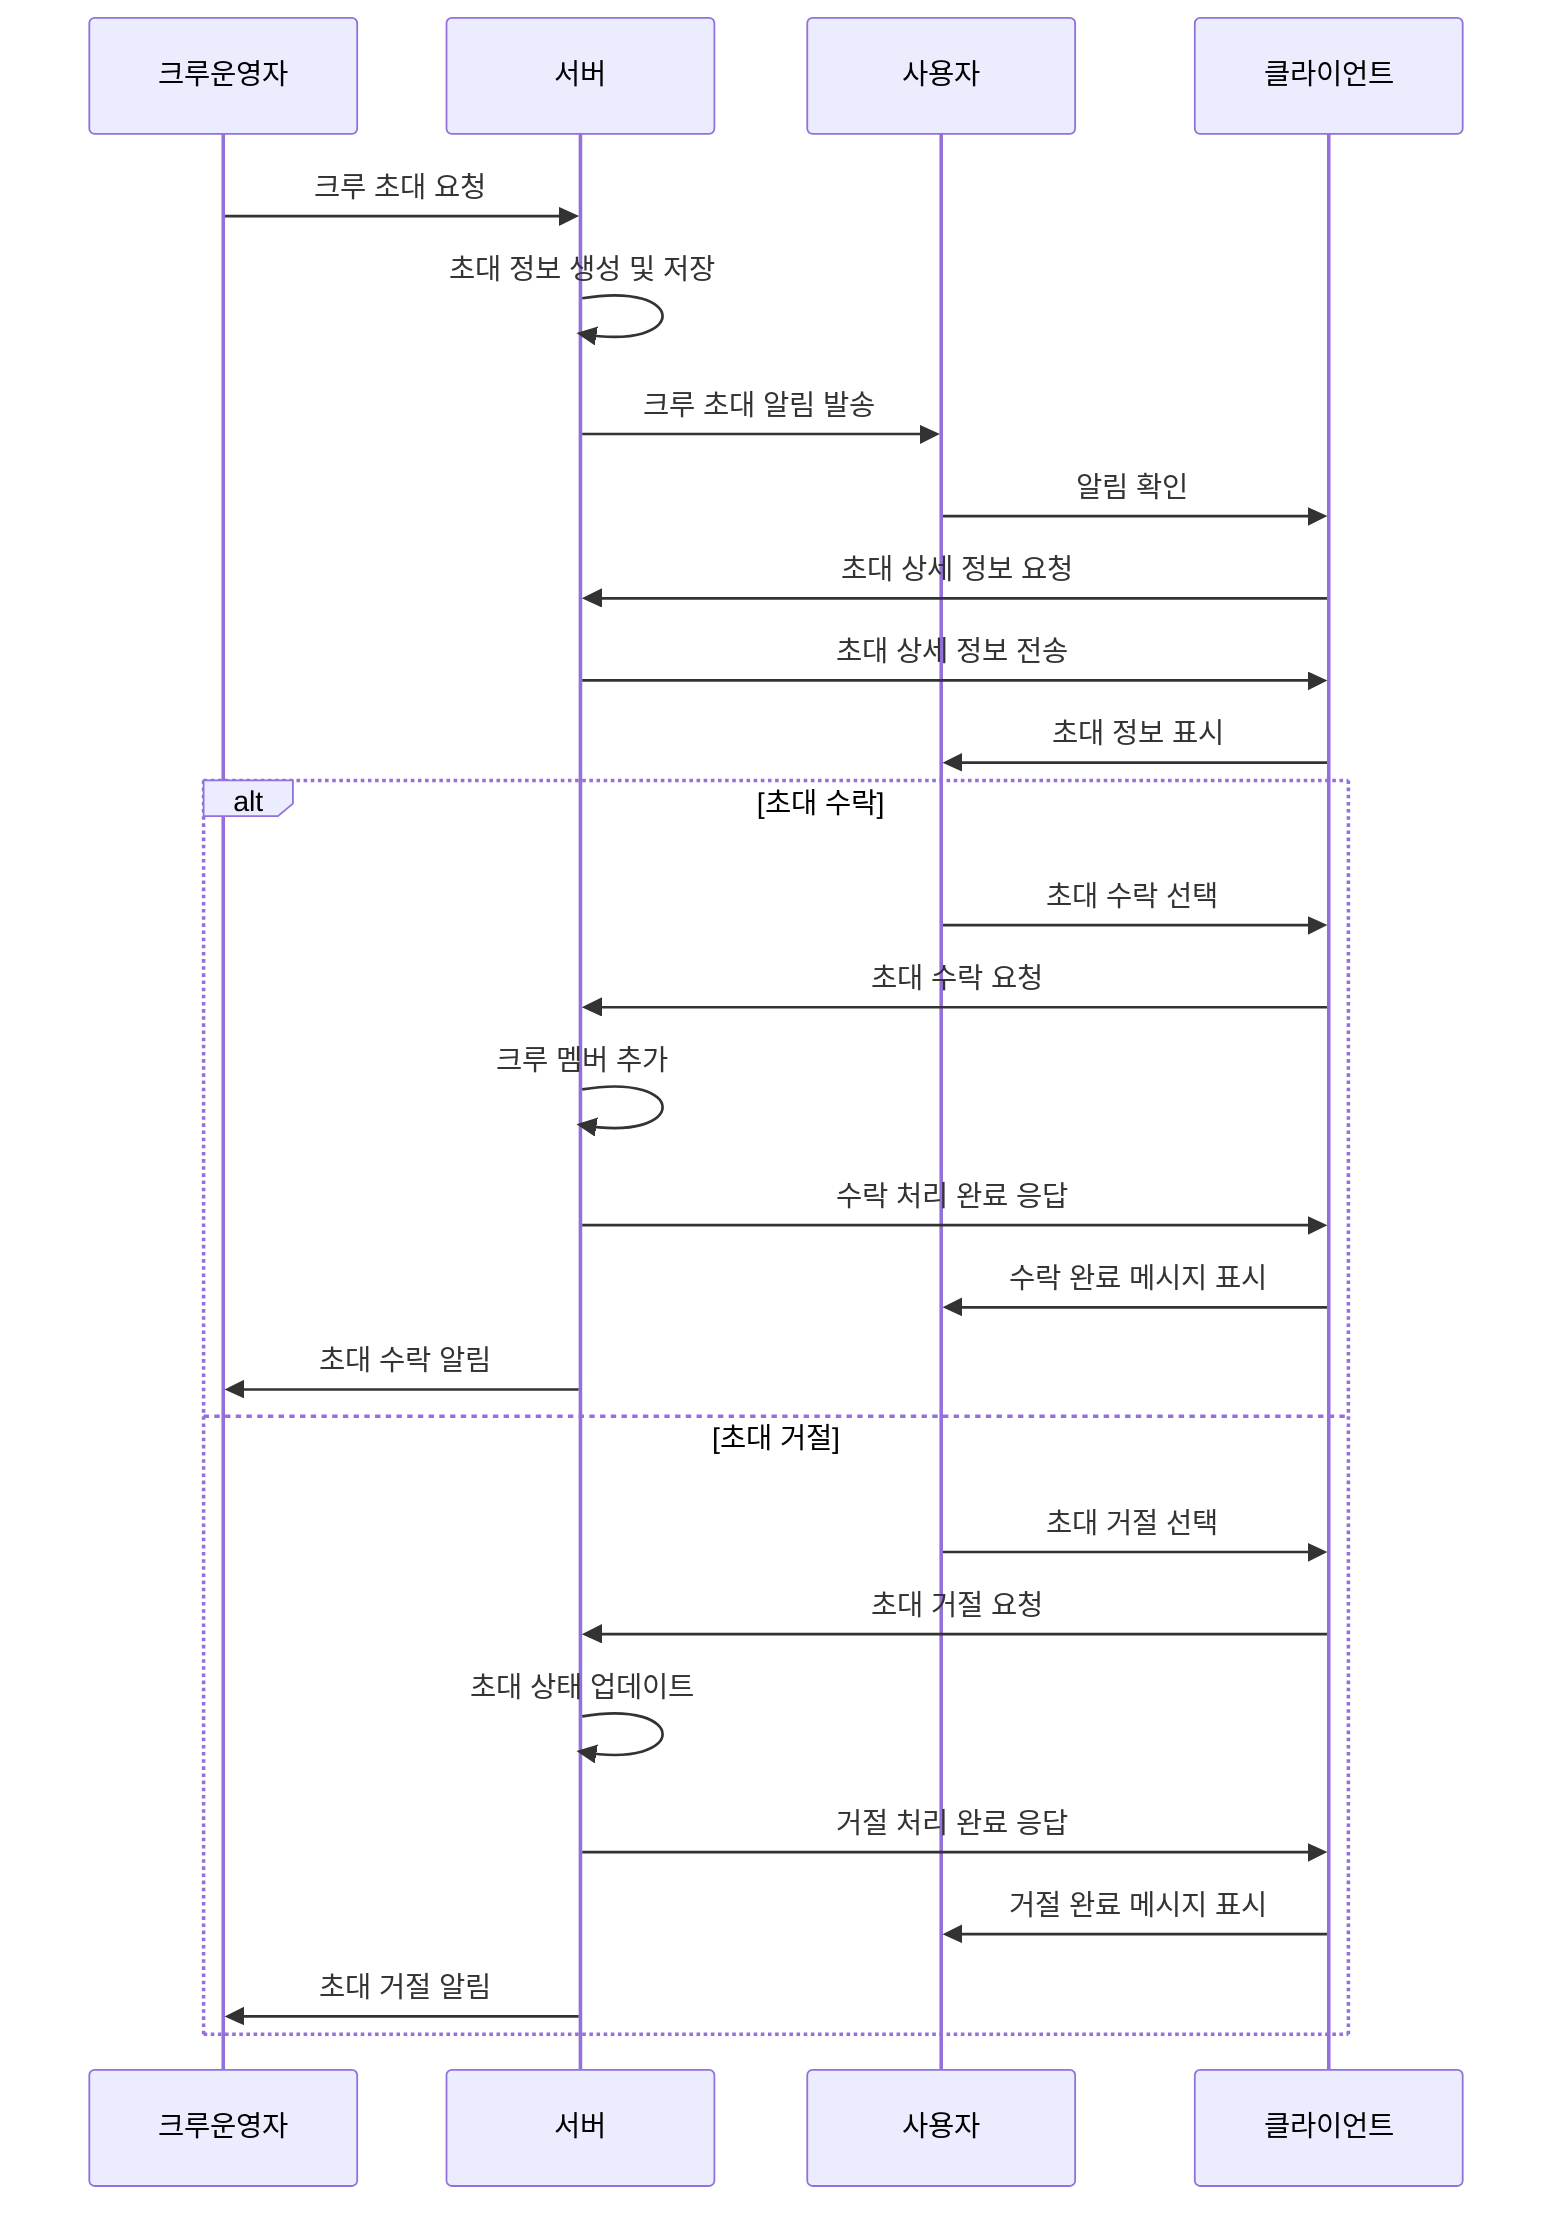 sequenceDiagram
    participant 크루운영자
    participant 서버
    participant 사용자
    participant 클라이언트

    크루운영자->>서버: 크루 초대 요청
    서버->>서버: 초대 정보 생성 및 저장
    서버->>사용자: 크루 초대 알림 발송
    사용자->>클라이언트: 알림 확인
    클라이언트->>서버: 초대 상세 정보 요청
    서버->>클라이언트: 초대 상세 정보 전송
    클라이언트->>사용자: 초대 정보 표시
    
    alt 초대 수락
        사용자->>클라이언트: 초대 수락 선택
        클라이언트->>서버: 초대 수락 요청
        서버->>서버: 크루 멤버 추가
        서버->>클라이언트: 수락 처리 완료 응답
        클라이언트->>사용자: 수락 완료 메시지 표시
        서버->>크루운영자: 초대 수락 알림
    else 초대 거절
        사용자->>클라이언트: 초대 거절 선택
        클라이언트->>서버: 초대 거절 요청
        서버->>서버: 초대 상태 업데이트
        서버->>클라이언트: 거절 처리 완료 응답
        클라이언트->>사용자: 거절 완료 메시지 표시
        서버->>크루운영자: 초대 거절 알림
    end